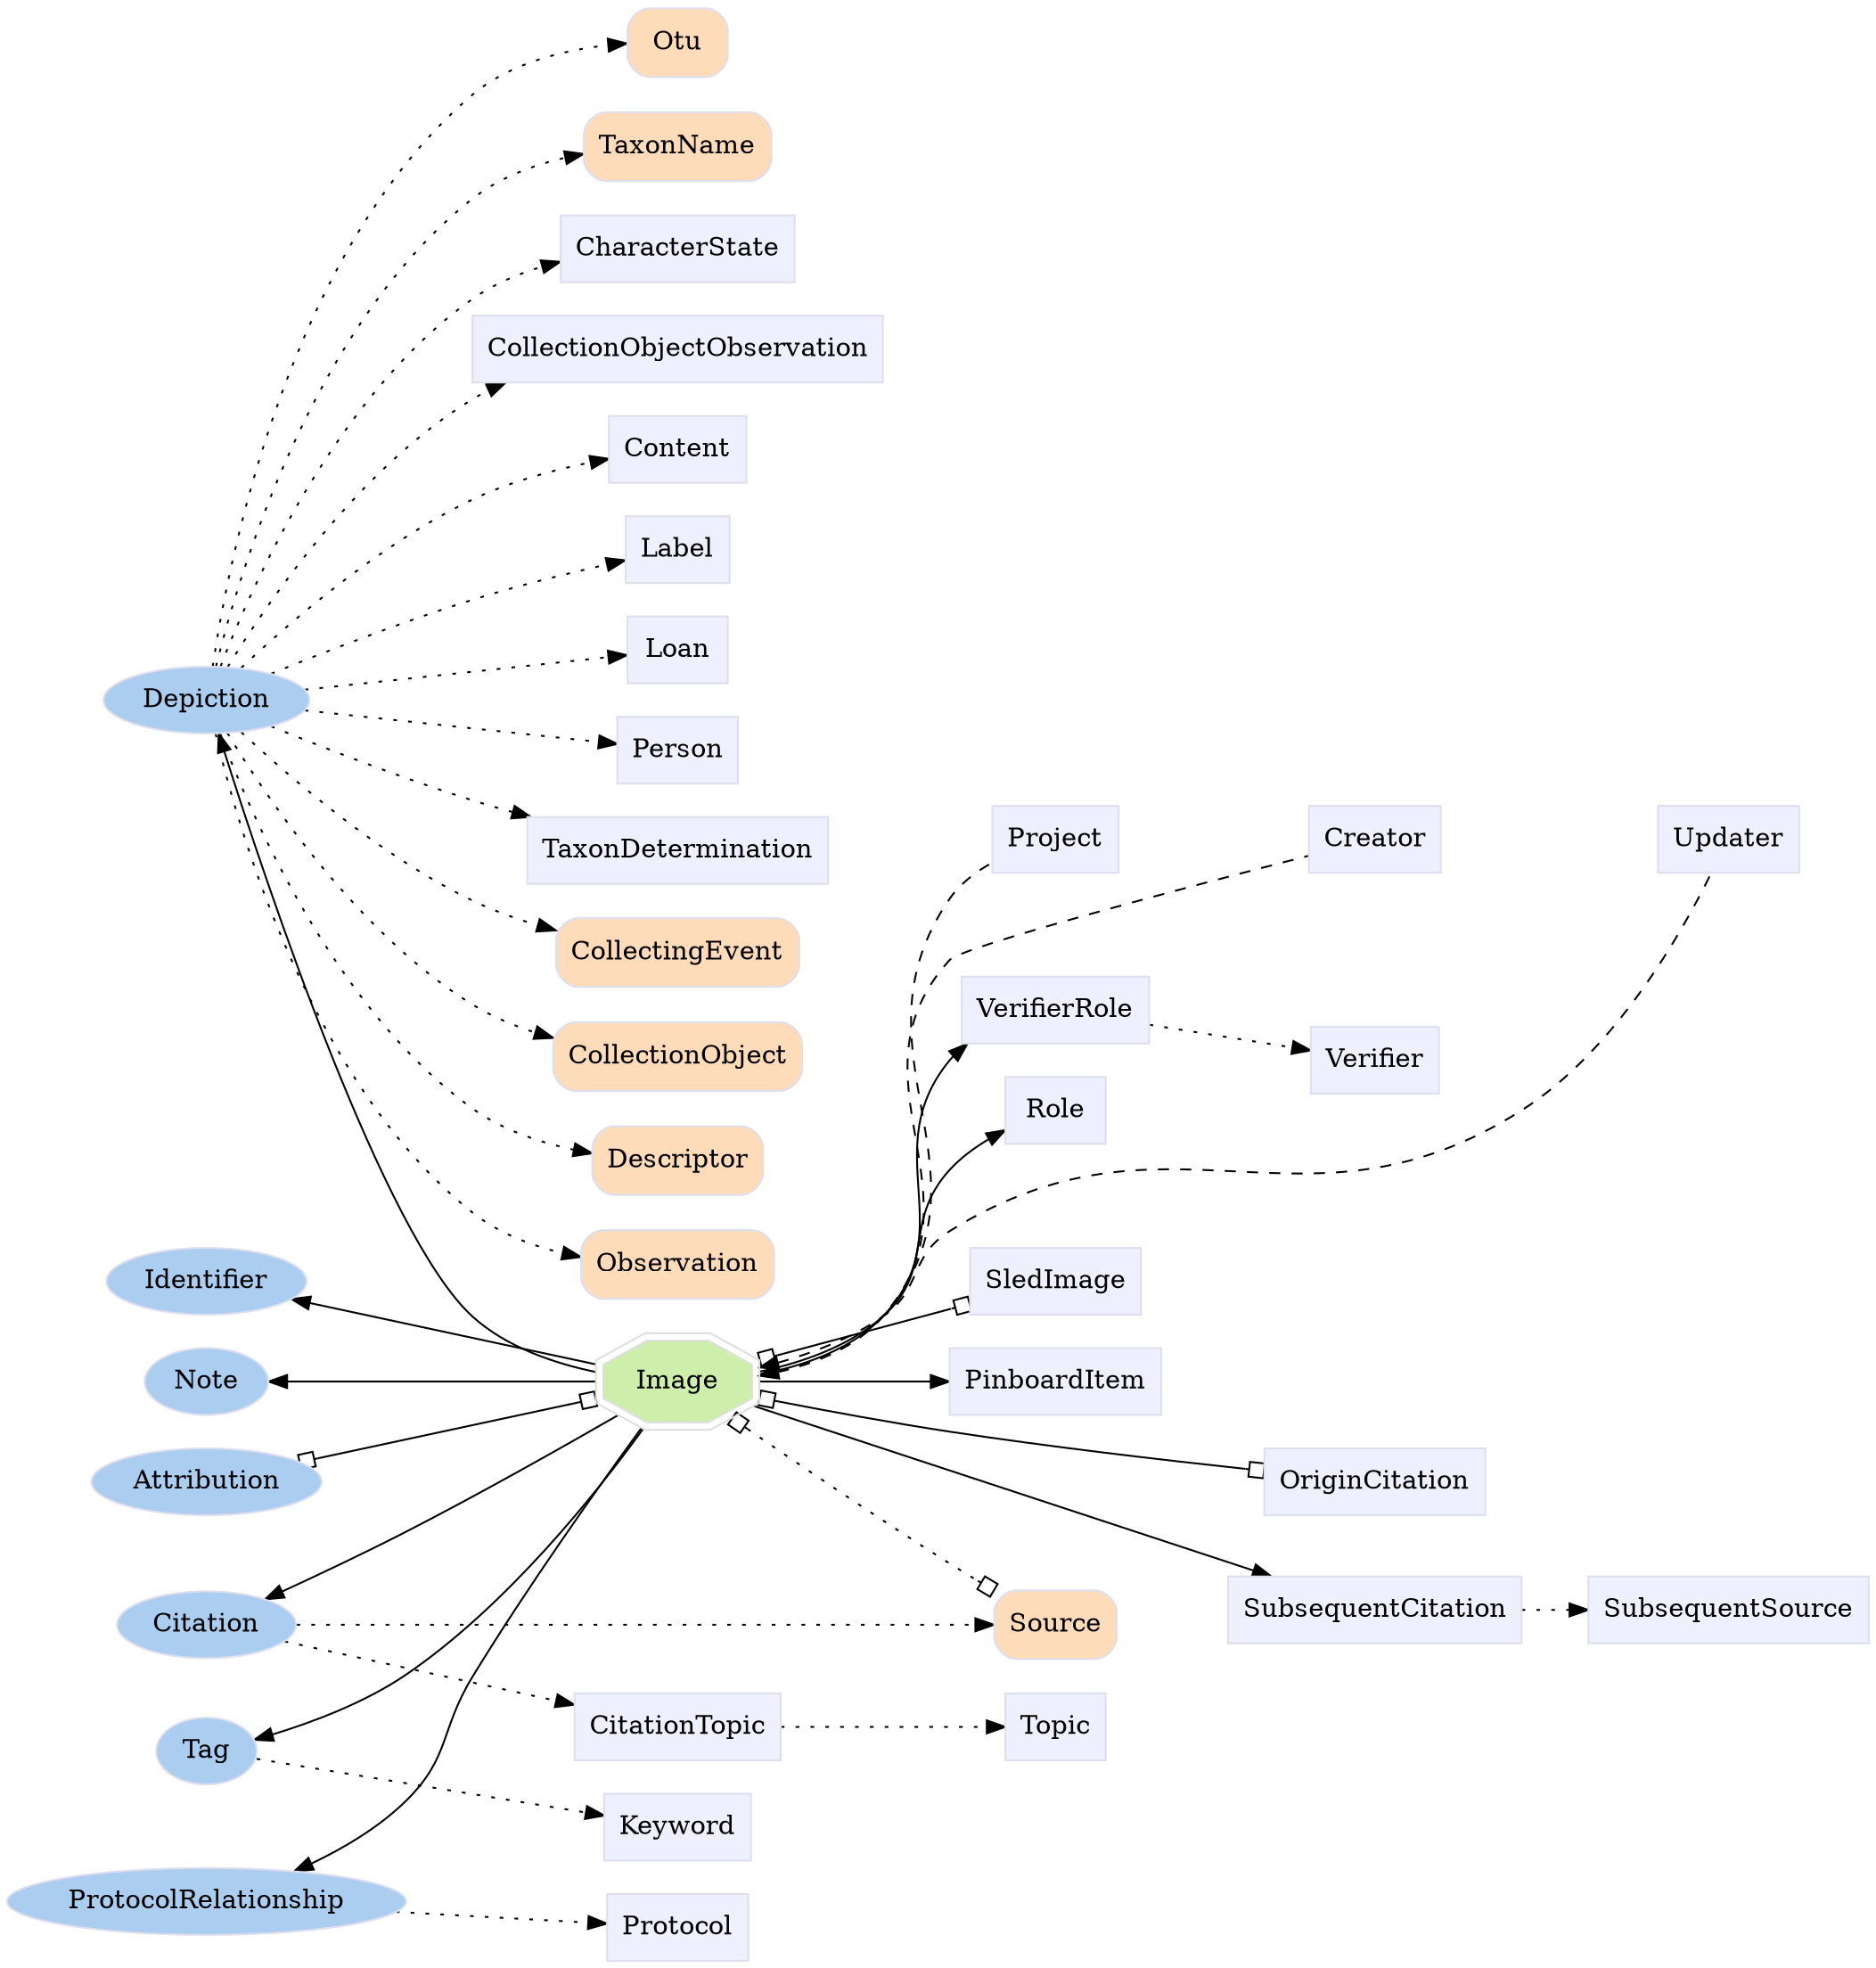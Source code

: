 digraph Image {
	graph [bb="0,0,818.28,1223.5",
		label="",
		outputorder=edgesfirst,
		rankdir=LR
	];
	node [label="\N"];
	subgraph annotator_cluster {
		graph [rank=min];
		Depiction	[color="#dddeee",
			fillcolor="#abcdef",
			group=annotator,
			height=0.5,
			href="/develop/Data/models.html#depiction",
			label=Depiction,
			pos="85.142,851",
			shape=oval,
			style=filled,
			target=_top,
			width=1.2638];
		Citation	[color="#dddeee",
			fillcolor="#abcdef",
			group=annotator,
			height=0.5,
			href="/develop/Data/models.html#citation",
			label=Citation,
			pos="85.142,441",
			shape=oval,
			style=filled,
			target=_top,
			width=1.0832];
		Identifier	[color="#dddeee",
			fillcolor="#abcdef",
			group=annotator,
			height=0.5,
			href="/develop/Data/models.html#identifier",
			label=Identifier,
			pos="85.142,274",
			shape=oval,
			style=filled,
			target=_top,
			width=1.1916];
		Tag	[color="#dddeee",
			fillcolor="#abcdef",
			group=annotator,
			height=0.5,
			href="/develop/Data/models.html#tag",
			label=Tag,
			pos="85.142,220",
			shape=oval,
			style=filled,
			target=_top,
			width=0.75];
		Note	[color="#dddeee",
			fillcolor="#abcdef",
			group=annotator,
			height=0.5,
			href="/develop/Data/models.html#note",
			label=Note,
			pos="85.142,382",
			shape=oval,
			style=filled,
			target=_top,
			width=0.77632];
		ProtocolRelationship	[color="#dddeee",
			fillcolor="#abcdef",
			group=annotator,
			height=0.5,
			href="/develop/Data/models.html#protocol-relationship",
			label=ProtocolRelationship,
			pos="85.142,166",
			shape=oval,
			style=filled,
			target=_top,
			width=2.3651];
		Attribution	[color="#dddeee",
			fillcolor="#abcdef",
			group=annotator,
			height=0.5,
			href="/develop/Data/models.html#attribution",
			label=Attribution,
			pos="85.142,328",
			shape=oval,
			style=filled,
			target=_top,
			width=1.3902];
	}
	subgraph supporting {
		Image	[color="#dedede",
			fillcolor="#cdefab",
			group=target,
			height=0.61111,
			href="/develop/Data/models.html#image",
			label=Image,
			pos="293.78,278",
			shape=doubleoctagon,
			style=filled,
			target=_top,
			width=1.1077];
		CharacterState	[color="#dddeee",
			fillcolor="#eeefff",
			group=supporting,
			height=0.5,
			href="/develop/Data/models.html#character-state",
			label=CharacterState,
			pos="293.78,1040",
			shape=box,
			style=filled,
			target=_top,
			width=1.3333];
		CitationTopic	[color="#dddeee",
			fillcolor="#eeefff",
			group=supporting,
			height=0.5,
			href="/develop/Data/models.html#citation-topic",
			label=CitationTopic,
			pos="293.78,496",
			shape=box,
			style=filled,
			target=_top,
			width=1.2778];
		CollectionObjectObservation	[color="#dddeee",
			fillcolor="#eeefff",
			group=supporting,
			height=0.5,
			href="/develop/Data/models.html#collection-object-observation",
			label=CollectionObjectObservation,
			pos="293.78,986",
			shape=box,
			style=filled,
			target=_top,
			width=2.4306];
		Content	[color="#dddeee",
			fillcolor="#eeefff",
			group=supporting,
			height=0.5,
			href="/develop/Data/models.html#content",
			label=Content,
			pos="293.78,932",
			shape=box,
			style=filled,
			target=_top,
			width=0.81944];
		Keyword	[color="#dddeee",
			fillcolor="#eeefff",
			group=supporting,
			height=0.5,
			href="/develop/Data/models.html#keyword",
			label=Keyword,
			pos="293.78,220",
			shape=box,
			style=filled,
			target=_top,
			width=0.93056];
		Label	[color="#dddeee",
			fillcolor="#eeefff",
			group=supporting,
			height=0.5,
			href="/develop/Data/models.html#label",
			label=Label,
			pos="293.78,878",
			shape=box,
			style=filled,
			target=_top,
			width=0.75];
		Loan	[color="#dddeee",
			fillcolor="#eeefff",
			group=supporting,
			height=0.5,
			href="/develop/Data/models.html#loan",
			label=Loan,
			pos="293.78,824",
			shape=box,
			style=filled,
			target=_top,
			width=0.75];
		Person	[color="#dddeee",
			fillcolor="#eeefff",
			group=supporting,
			height=0.5,
			href="/develop/Data/models.html#person",
			label=Person,
			pos="293.78,770",
			shape=box,
			style=filled,
			target=_top,
			width=0.75];
		PinboardItem	[color="#dddeee",
			fillcolor="#eeefff",
			group=supporting,
			height=0.5,
			href="/develop/Data/models.html#pinboard-item",
			label=PinboardItem,
			pos="462.78,126",
			shape=box,
			style=filled,
			target=_top,
			width=1.2639];
		Protocol	[color="#dddeee",
			fillcolor="#eeefff",
			group=supporting,
			height=0.5,
			href="/develop/Data/models.html#protocol",
			label=Protocol,
			pos="293.78,166",
			shape=box,
			style=filled,
			target=_top,
			width=0.86111];
		Role	[color="#dddeee",
			fillcolor="#eeefff",
			group=supporting,
			height=0.5,
			href="/develop/Data/models.html#role",
			label=Role,
			pos="462.78,18",
			shape=box,
			style=filled,
			target=_top,
			width=0.75];
		SubsequentCitation	[color="#dddeee",
			fillcolor="#eeefff",
			group=supporting,
			height=0.5,
			href="/develop/Data/models.html#subsequent-citation",
			label=SubsequentCitation,
			pos="605.28,435",
			shape=box,
			style=filled,
			target=_top,
			width=1.6944];
		SubsequentSource	[color="#dddeee",
			fillcolor="#eeefff",
			group=supporting,
			height=0.5,
			href="/develop/Data/models.html#subsequent-source",
			label=SubsequentSource,
			pos="760.28,435",
			shape=box,
			style=filled,
			target=_top,
			width=1.6111];
		TaxonDetermination	[color="#dddeee",
			fillcolor="#eeefff",
			group=supporting,
			height=0.5,
			href="/develop/Data/models.html#taxon-determination",
			label=TaxonDetermination,
			pos="293.78,716",
			shape=box,
			style=filled,
			target=_top,
			width=1.8056];
		Topic	[color="#dddeee",
			fillcolor="#eeefff",
			group=supporting,
			height=0.5,
			href="/develop/Data/models.html#topic",
			label=Topic,
			pos="462.78,496",
			shape=box,
			style=filled,
			target=_top,
			width=0.75];
		VerifierRole	[color="#dddeee",
			fillcolor="#eeefff",
			group=supporting,
			height=0.5,
			href="/develop/Data/models.html#verifier-role",
			label=VerifierRole,
			pos="462.78,72",
			shape=box,
			style=filled,
			target=_top,
			width=1.1528];
		Verifier	[color="#dddeee",
			fillcolor="#eeefff",
			group=supporting,
			height=0.5,
			href="/develop/Data/models.html#verifier",
			label=Verifier,
			pos="605.28,45",
			shape=box,
			style=filled,
			target=_top,
			width=0.79167];
		Creator	[color="#dddeee",
			fillcolor="#eeefff",
			group=supporting,
			height=0.5,
			href="/develop/Data/models.html#creator",
			label=Creator,
			pos="605.28,180",
			shape=box,
			style=filled,
			target=_top,
			width=0.79167];
		Project	[color="#dddeee",
			fillcolor="#eeefff",
			group=supporting,
			height=0.5,
			href="/develop/Data/models.html#project",
			label=Project,
			pos="462.78,180",
			shape=box,
			style=filled,
			target=_top,
			width=0.76389];
		Updater	[color="#dddeee",
			fillcolor="#eeefff",
			group=supporting,
			height=0.5,
			href="/develop/Data/models.html#updater",
			label=Updater,
			pos="760.28,180",
			shape=box,
			style=filled,
			target=_top,
			width=0.83333];
		OriginCitation	[color="#dddeee",
			fillcolor="#eeefff",
			group=supporting,
			height=0.5,
			href="/develop/Data/models.html#origin-citation",
			label=OriginCitation,
			pos="605.28,375",
			shape=box,
			style=filled,
			target=_top,
			width=1.3194];
		SledImage	[color="#dddeee",
			fillcolor="#eeefff",
			group=supporting,
			height=0.5,
			href="/develop/Data/models.html#sled-image",
			label=SledImage,
			pos="462.78,272",
			shape=box,
			style=filled,
			target=_top,
			width=1.0417];
	}
	subgraph core {
		CollectingEvent	[color="#dddeee",
			fillcolor="#fedcba",
			group=core,
			height=0.51389,
			href="/develop/Data/models.html#collecting-event",
			label=CollectingEvent,
			pos="293.78,661",
			shape=Mrecord,
			style=filled,
			target=_top,
			width=1.4444];
		CollectionObject	[color="#dddeee",
			fillcolor="#fedcba",
			group=core,
			height=0.51389,
			href="/develop/Data/models.html#collection-object",
			label=CollectionObject,
			pos="293.78,606",
			shape=Mrecord,
			style=filled,
			target=_top,
			width=1.5139];
		Descriptor	[color="#dddeee",
			fillcolor="#fedcba",
			group=core,
			height=0.51389,
			href="/develop/Data/models.html#descriptor",
			label=Descriptor,
			pos="293.78,551",
			shape=Mrecord,
			style=filled,
			target=_top,
			width=1.0278];
		Observation	[color="#dddeee",
			fillcolor="#fedcba",
			group=core,
			height=0.51389,
			href="/develop/Data/models.html#observation",
			label=Observation,
			pos="293.78,1205",
			shape=Mrecord,
			style=filled,
			target=_top,
			width=1.1528];
		Otu	[color="#dddeee",
			fillcolor="#fedcba",
			group=core,
			height=0.51389,
			href="/develop/Data/models.html#otu",
			label=Otu,
			pos="293.78,1150",
			shape=Mrecord,
			style=filled,
			target=_top,
			width=0.75];
		Source	[color="#dddeee",
			fillcolor="#fedcba",
			group=core,
			height=0.51389,
			href="/develop/Data/models.html#source",
			label=Source,
			pos="462.78,441",
			shape=Mrecord,
			style=filled,
			target=_top,
			width=0.75];
		TaxonName	[color="#dddeee",
			fillcolor="#fedcba",
			group=core,
			height=0.51389,
			href="/develop/Data/models.html#taxon-name",
			label=TaxonName,
			pos="293.78,1095",
			shape=Mrecord,
			style=filled,
			target=_top,
			width=1.1667];
	}
	Depiction -> CollectingEvent	[pos="e,241.34,671.91 94.546,833.3 111.19,800.11 151.54,728.32 206.28,689 213.99,683.46 222.85,678.98 231.89,675.37",
		style=dotted];
	Depiction -> CollectionObject	[pos="e,239.26,616.43 91.145,832.88 103.52,791.42 139.48,689.04 206.28,634 213.19,628.31 221.28,623.77 229.68,620.15",
		style=dotted];
	Depiction -> Descriptor	[pos="e,256.53,555.76 88.941,832.79 97.358,784.24 126.94,650.58 206.28,579 217.52,568.86 232.47,562.39 246.78,558.26",
		style=dotted];
	Depiction -> Observation	[pos="e,252.26,1200.2 87.371,869.21 92.065,924.15 113.62,1089.8 206.28,1178 216.18,1187.4 229.32,1193.6 242.36,1197.6",
		style=dotted];
	Depiction -> Otu	[pos="e,266.52,1147.6 88.9,869.26 97.214,917.92 126.56,1051.8 206.28,1123 220.09,1135.3 239.46,1142 256.37,1145.7",
		style=dotted];
	Depiction -> TaxonName	[pos="e,251.37,1088.3 91.171,869.04 103.59,910.31 139.66,1012.2 206.28,1067 216.39,1075.3 229.01,1081.2 241.46,1085.3",
		style=dotted];
	Depiction -> CharacterState	[pos="e,245.4,1031 94.508,868.75 111.09,902.04 151.33,973.97 206.28,1013 215.12,1019.3 225.47,1024.1 235.87,1027.9",
		style=dotted];
	Depiction -> CollectionObjectObservation	[pos="e,225,967.98 100.72,868.09 121.76,891.74 162.9,934.31 206.28,959 209.32,960.73 212.47,962.35 215.71,963.89",
		style=dotted];
	Depiction -> Content	[pos="e,264.05,923.97 114.38,864.85 138.48,876.39 174.21,892.84 206.28,905 221.7,910.85 239,916.43 254.04,920.99",
		style=dotted];
	Depiction -> Label	[pos="e,266.55,874.57 128.46,856.53 166.18,861.46 220.8,868.59 256.55,873.27",
		style=dotted];
	Depiction -> Loan	[pos="e,266.55,827.43 128.46,845.47 166.18,840.54 220.8,833.41 256.55,828.73",
		style=dotted];
	Depiction -> Person	[pos="e,266.77,777.23 114.38,837.15 138.48,825.61 174.21,809.16 206.28,797 222.7,790.78 241.23,784.85 256.92,780.14",
		style=dotted];
	Depiction -> TaxonDetermination	[pos="e,228.63,732.58 100.72,833.91 121.76,810.26 162.9,767.69 206.28,743 210.43,740.64 214.8,738.47 219.29,736.46",
		style=dotted];
	Citation -> Source	[pos="e,435.56,441 124.23,441 196.79,441 353.97,441 425.28,441",
		style=dotted];
	Citation -> CitationTopic	[pos="e,247.72,484.01 119.34,449.84 151.29,458.34 200.16,471.35 237.89,481.39",
		style=dotted];
	Tag -> Keyword	[pos="e,260.02,220 112.31,220 146.95,220 208.48,220 249.94,220",
		style=dotted];
	ProtocolRelationship -> Protocol	[pos="e,262.5,166 170.49,166 198.75,166 228.97,166 252.3,166",
		style=dotted];
	Source -> SubsequentCitation	[pos="e,544.23,437.56 489.88,439.89 502.45,439.35 518.18,438.68 533.92,438",
		style=invis];
	Source -> OriginCitation	[pos="e,565.86,393.05 489.88,428.74 508.56,419.97 534.24,407.9 556.54,397.43",
		style=invis];
	Image -> Depiction	[pos="e,91.014,832.84 281.64,300.27 264.23,335.52 230.13,406.6 206.28,469 156.57,599.11 111.09,759.53 93.659,823.14"];
	Image -> Citation	[pos="e,119.38,432.22 277.34,299.92 256.16,328.57 215.53,378.63 170.28,409 157.86,417.34 142.96,423.92 129.17,428.89"];
	Image -> Identifier	[pos="e,128.21,274.81 253.92,277.25 221.31,276.62 174.42,275.71 138.5,275.01"];
	Image -> Tag	[pos="e,110.25,226.77 255.21,267.45 216.68,256.64 157.27,239.96 120.11,229.53"];
	Image -> Note	[pos="e,111.43,375.67 268.95,295.52 244.98,312.52 206.49,338.14 170.28,355 154.66,362.28 136.53,368.37 121.12,372.91"];
	Image -> ProtocolRelationship	[pos="e,144.35,178.97 253.96,269.8 238.03,265.05 220.11,257.81 206.28,247 183.56,229.24 193.31,210.38 170.28,193 165.22,189.18 159.6,185.89 \
153.73,183.05"];
	Image -> Attribution	[arrowhead=obox,
		arrowtail=obox,
		dir=both,
		pos="s,253.98,287.39 e,127.46,318 243.93,289.82 211.82,297.59 169.88,307.74 137.32,315.62"];
	Image -> Source	[arrowhead=obox,
		arrowtail=obox,
		dir=both,
		pos="s,312.42,298.9 e,435.76,422.9 319.04,306.54 342.84,333.85 380.79,375.56 417.28,408 420.61,410.96 424.19,413.92 427.81,416.79",
		style=dotted];
	Image -> PinboardItem	[pos="e,426.46,144.26 333.54,271.59 350.04,267.13 368.4,259.61 381.28,247 413.26,215.71 388.62,187.34 417.28,153 417.78,152.4 418.3,151.81 \
418.83,151.23"];
	Image -> Role	[pos="e,435.72,28.873 333.83,272.9 350.79,268.69 369.45,261.01 381.28,247 440.14,177.34 365.73,120.22 417.28,45 420.02,41.017 423.54,37.52 \
427.42,34.481"];
	Image -> SubsequentCitation	[pos="e,554.37,416.96 318.88,295.37 343.04,312.34 381.67,338.28 417.28,357 458.59,378.71 507.29,398.86 544.64,413.25"];
	Image -> VerifierRole	[pos="e,425.61,90.281 333.88,272.45 350.64,268.15 369.12,260.52 381.28,247 426.56,196.67 377.29,153.62 417.28,99 417.65,98.499 418.03,\
98.005 418.42,97.519"];
	Image -> Creator	[dir=back,
		pos="s,330.89,266.57 340.5,263.53 405.64,242.9 523.19,205.68 576.57,188.77",
		style=dashed];
	Image -> Project	[dir=back,
		pos="s,333.86,267.9 343.49,264.63 356.3,260.04 369.74,254.2 381.28,247 400.22,235.19 400.18,226.33 417.28,212 422.83,207.36 429,202.65 \
434.94,198.33",
		style=dashed];
	Image -> Updater	[dir=back,
		pos="s,332.25,288.8 342.02,291.16 385.64,301.31 451.99,311.67 508.28,299 595.09,279.46 687.15,226.28 731.8,198.09",
		style=dashed];
	Image -> OriginCitation	[arrowhead=obox,
		arrowtail=obox,
		dir=both,
		pos="s,324.37,292.94 e,557.5,366.79 333.4,297.28 357.15,308.56 388.47,322.43 417.28,332 460.05,346.2 509.84,357.4 547.29,364.81"];
	Image -> SledImage	[arrowhead=obox,
		arrowtail=obox,
		dir=both,
		pos="s,333.94,276.59 e,425.16,273.32 343.98,276.23 366.42,275.43 392.86,274.48 415,273.68"];
	CitationTopic -> Topic	[pos="e,435.32,496 339.98,496 366.69,496 400.07,496 425.13,496",
		style=dotted];
	Role -> Verifier	[pos="e,576.4,39.642 489.88,23.015 511.41,27.152 542.24,33.076 566.47,37.733",
		style=invis];
	SubsequentCitation -> SubsequentSource	[pos="e,701.93,435 666.32,435 674.65,435 683.25,435 691.71,435",
		style=dotted];
	VerifierRole -> Verifier	[pos="e,576.64,50.313 504.42,64.19 524.07,60.415 547.5,55.912 566.73,52.218",
		style=dotted];
	Creator -> Updater	[pos="e,730.22,180 633.99,180 658.02,180 693.06,180 719.98,180",
		style=invis];
	Project -> Creator	[pos="e,576.67,180 490.54,180 512.04,180 542.5,180 566.49,180",
		style=invis];
}
